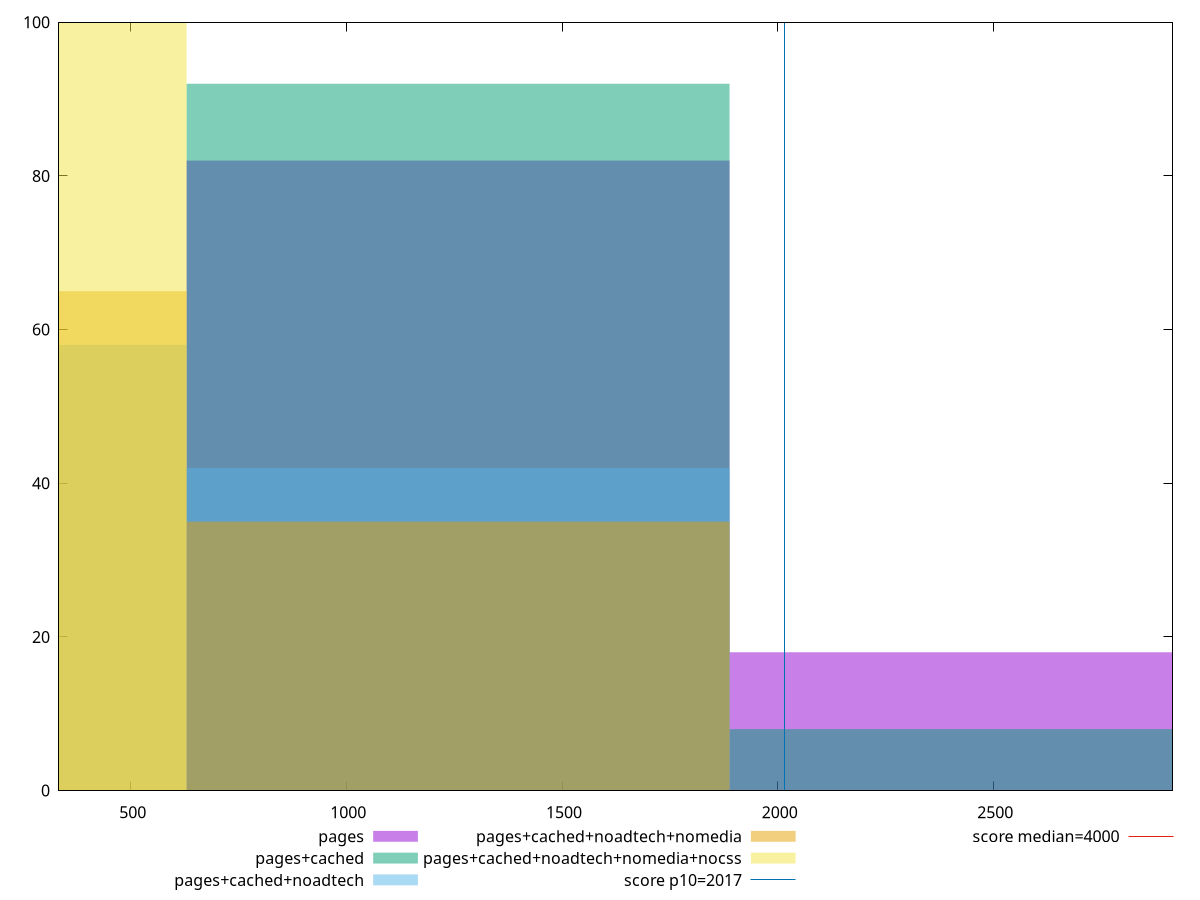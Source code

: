 reset

$pages <<EOF
2517.9215967237105 18
1258.9607983618553 82
EOF

$pagesCached <<EOF
2517.9215967237105 8
1258.9607983618553 92
EOF

$pagesCachedNoadtech <<EOF
1258.9607983618553 42
0 58
EOF

$pagesCachedNoadtechNomedia <<EOF
1258.9607983618553 35
0 65
EOF

$pagesCachedNoadtechNomediaNocss <<EOF
0 100
EOF

set key outside below
set boxwidth 1258.9607983618553
set xrange [333.7199999999999:2915.527999999997]
set yrange [0:100]
set trange [0:100]
set style fill transparent solid 0.5 noborder

set parametric
set terminal svg size 640, 530 enhanced background rgb 'white'
set output "report_00026_2021-02-22T21:38:55.199Z/mainthread-work-breakdown/comparison/histogram/all_raw.svg"

plot $pages title "pages" with boxes, \
     $pagesCached title "pages+cached" with boxes, \
     $pagesCachedNoadtech title "pages+cached+noadtech" with boxes, \
     $pagesCachedNoadtechNomedia title "pages+cached+noadtech+nomedia" with boxes, \
     $pagesCachedNoadtechNomediaNocss title "pages+cached+noadtech+nomedia+nocss" with boxes, \
     2017,t title "score p10=2017", \
     4000,t title "score median=4000"

reset

